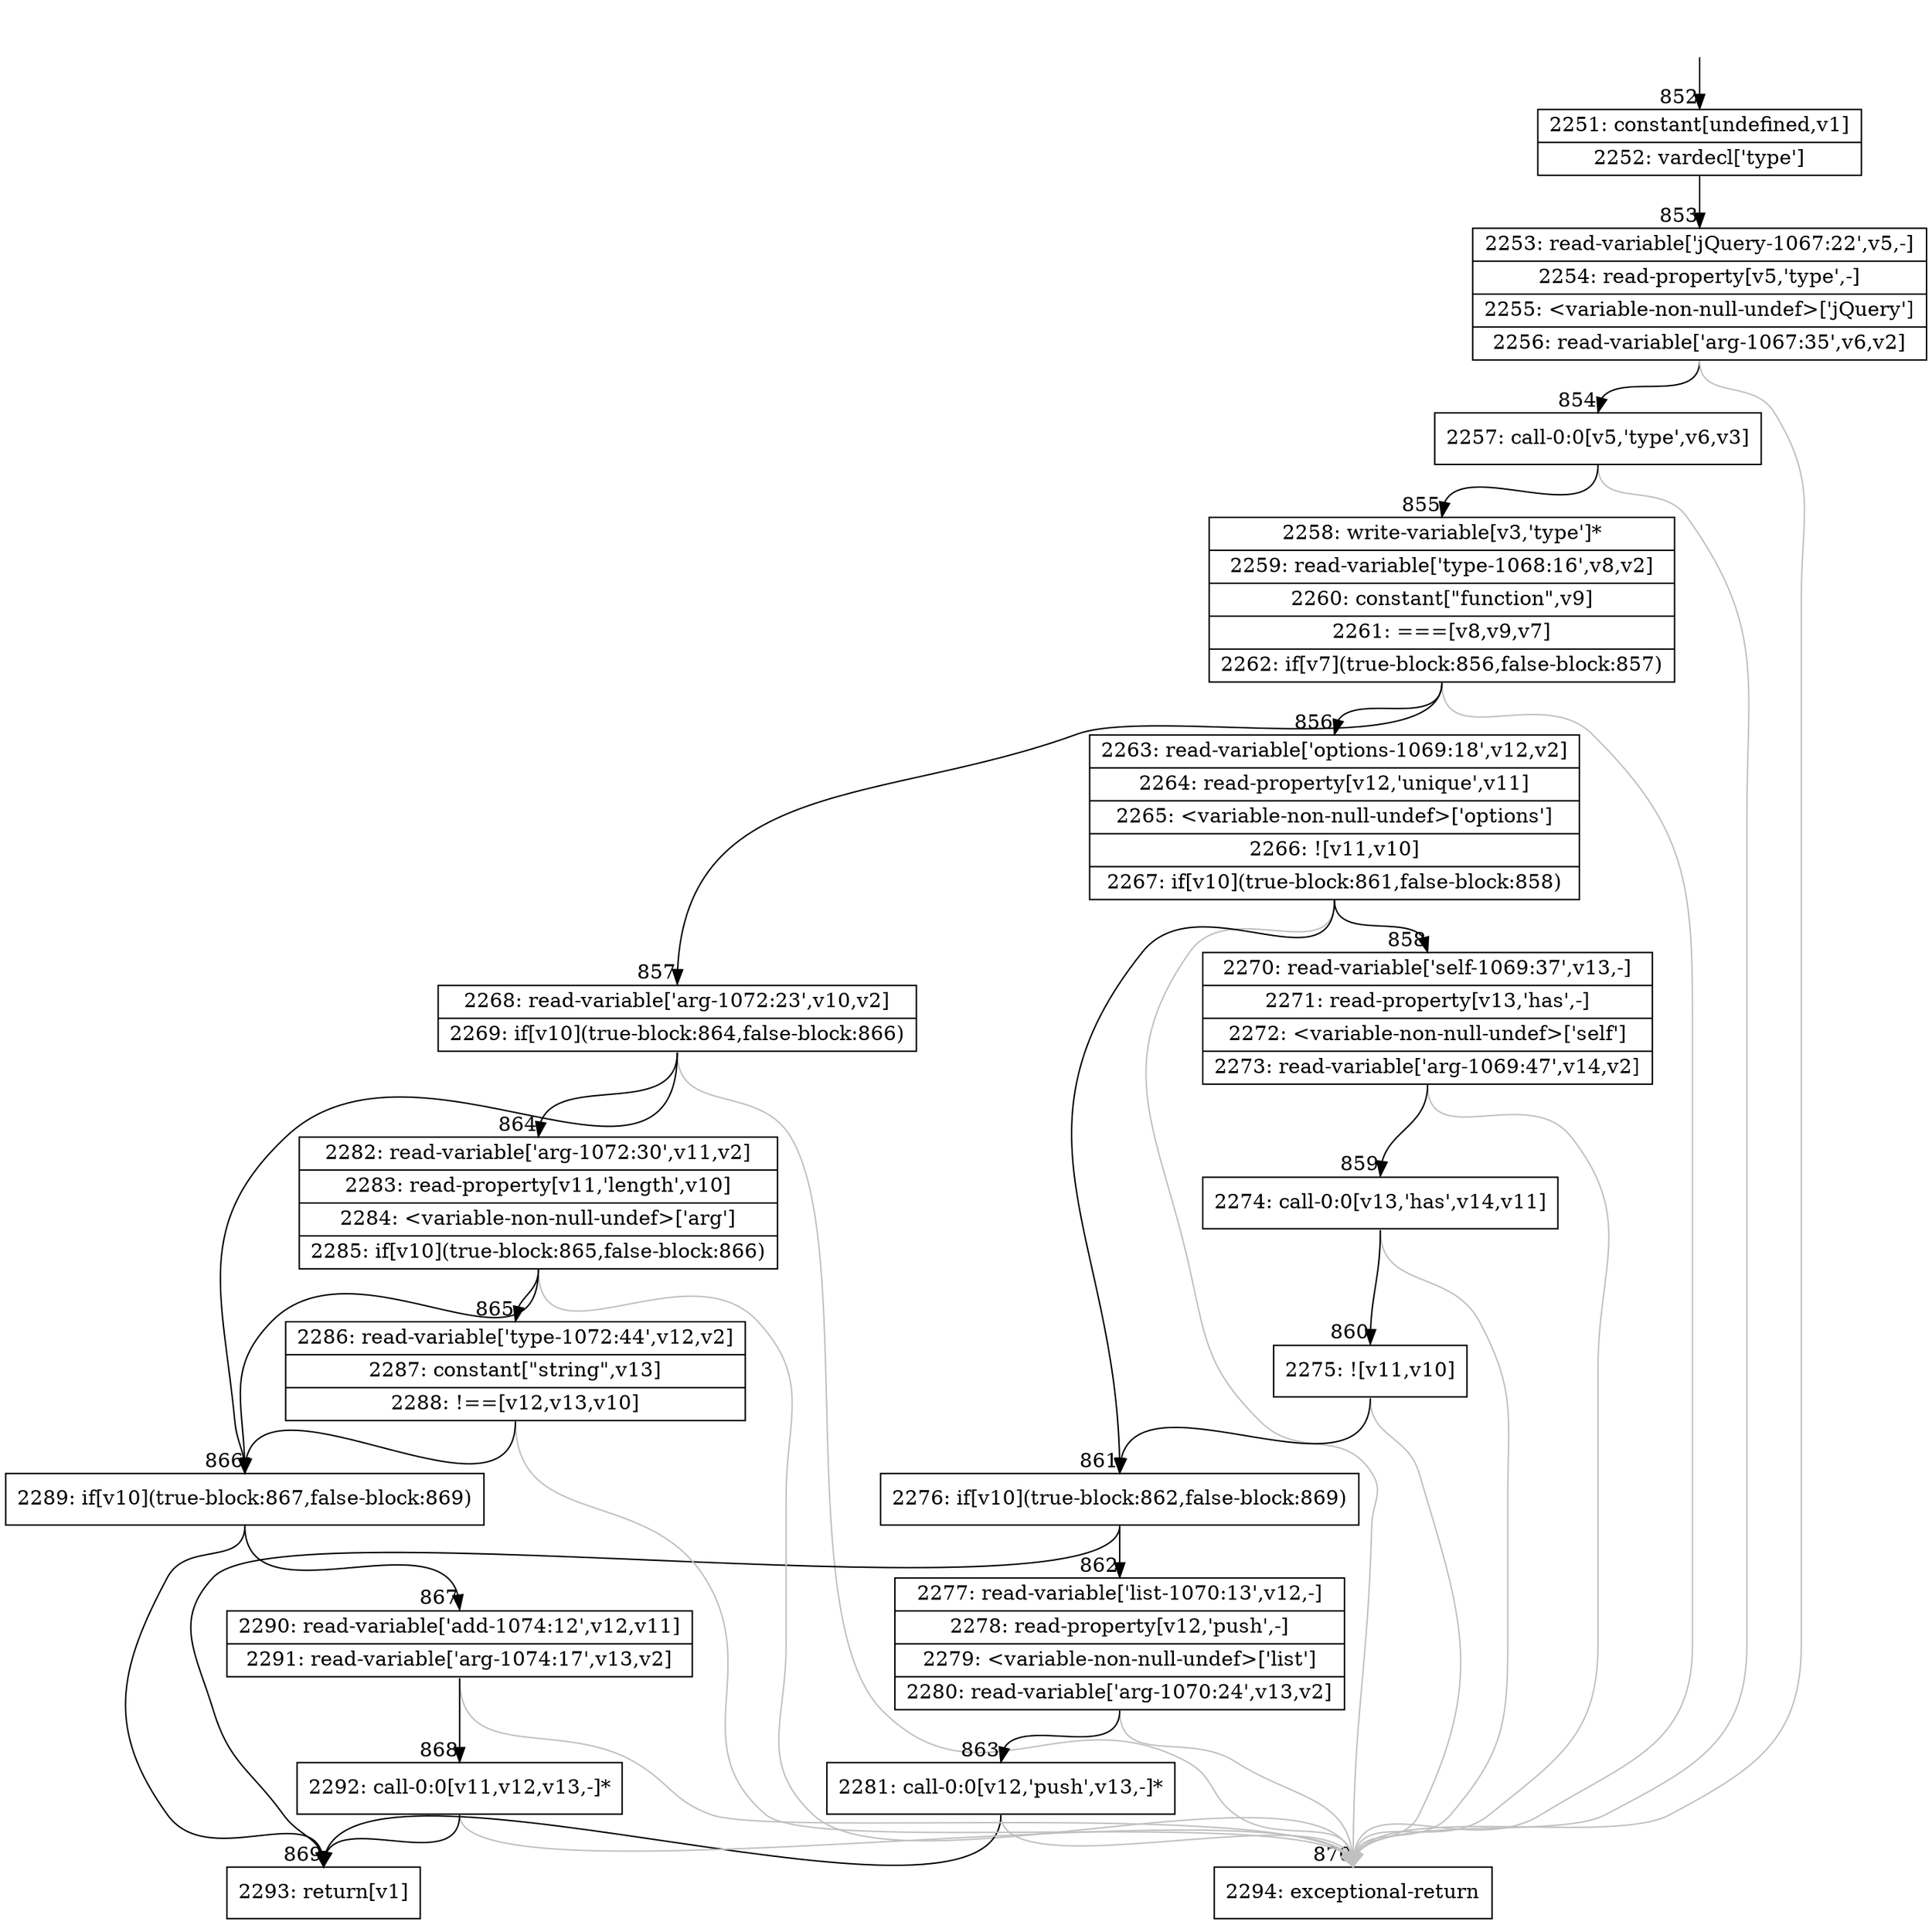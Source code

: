 digraph {
rankdir="TD"
BB_entry63[shape=none,label=""];
BB_entry63 -> BB852 [tailport=s, headport=n, headlabel="    852"]
BB852 [shape=record label="{2251: constant[undefined,v1]|2252: vardecl['type']}" ] 
BB852 -> BB853 [tailport=s, headport=n, headlabel="      853"]
BB853 [shape=record label="{2253: read-variable['jQuery-1067:22',v5,-]|2254: read-property[v5,'type',-]|2255: \<variable-non-null-undef\>['jQuery']|2256: read-variable['arg-1067:35',v6,v2]}" ] 
BB853 -> BB854 [tailport=s, headport=n, headlabel="      854"]
BB853 -> BB870 [tailport=s, headport=n, color=gray, headlabel="      870"]
BB854 [shape=record label="{2257: call-0:0[v5,'type',v6,v3]}" ] 
BB854 -> BB855 [tailport=s, headport=n, headlabel="      855"]
BB854 -> BB870 [tailport=s, headport=n, color=gray]
BB855 [shape=record label="{2258: write-variable[v3,'type']*|2259: read-variable['type-1068:16',v8,v2]|2260: constant[\"function\",v9]|2261: ===[v8,v9,v7]|2262: if[v7](true-block:856,false-block:857)}" ] 
BB855 -> BB856 [tailport=s, headport=n, headlabel="      856"]
BB855 -> BB857 [tailport=s, headport=n, headlabel="      857"]
BB855 -> BB870 [tailport=s, headport=n, color=gray]
BB856 [shape=record label="{2263: read-variable['options-1069:18',v12,v2]|2264: read-property[v12,'unique',v11]|2265: \<variable-non-null-undef\>['options']|2266: ![v11,v10]|2267: if[v10](true-block:861,false-block:858)}" ] 
BB856 -> BB861 [tailport=s, headport=n, headlabel="      861"]
BB856 -> BB858 [tailport=s, headport=n, headlabel="      858"]
BB856 -> BB870 [tailport=s, headport=n, color=gray]
BB857 [shape=record label="{2268: read-variable['arg-1072:23',v10,v2]|2269: if[v10](true-block:864,false-block:866)}" ] 
BB857 -> BB866 [tailport=s, headport=n, headlabel="      866"]
BB857 -> BB864 [tailport=s, headport=n, headlabel="      864"]
BB857 -> BB870 [tailport=s, headport=n, color=gray]
BB858 [shape=record label="{2270: read-variable['self-1069:37',v13,-]|2271: read-property[v13,'has',-]|2272: \<variable-non-null-undef\>['self']|2273: read-variable['arg-1069:47',v14,v2]}" ] 
BB858 -> BB859 [tailport=s, headport=n, headlabel="      859"]
BB858 -> BB870 [tailport=s, headport=n, color=gray]
BB859 [shape=record label="{2274: call-0:0[v13,'has',v14,v11]}" ] 
BB859 -> BB860 [tailport=s, headport=n, headlabel="      860"]
BB859 -> BB870 [tailport=s, headport=n, color=gray]
BB860 [shape=record label="{2275: ![v11,v10]}" ] 
BB860 -> BB861 [tailport=s, headport=n]
BB860 -> BB870 [tailport=s, headport=n, color=gray]
BB861 [shape=record label="{2276: if[v10](true-block:862,false-block:869)}" ] 
BB861 -> BB862 [tailport=s, headport=n, headlabel="      862"]
BB861 -> BB869 [tailport=s, headport=n, headlabel="      869"]
BB862 [shape=record label="{2277: read-variable['list-1070:13',v12,-]|2278: read-property[v12,'push',-]|2279: \<variable-non-null-undef\>['list']|2280: read-variable['arg-1070:24',v13,v2]}" ] 
BB862 -> BB863 [tailport=s, headport=n, headlabel="      863"]
BB862 -> BB870 [tailport=s, headport=n, color=gray]
BB863 [shape=record label="{2281: call-0:0[v12,'push',v13,-]*}" ] 
BB863 -> BB869 [tailport=s, headport=n]
BB863 -> BB870 [tailport=s, headport=n, color=gray]
BB864 [shape=record label="{2282: read-variable['arg-1072:30',v11,v2]|2283: read-property[v11,'length',v10]|2284: \<variable-non-null-undef\>['arg']|2285: if[v10](true-block:865,false-block:866)}" ] 
BB864 -> BB866 [tailport=s, headport=n]
BB864 -> BB865 [tailport=s, headport=n, headlabel="      865"]
BB864 -> BB870 [tailport=s, headport=n, color=gray]
BB865 [shape=record label="{2286: read-variable['type-1072:44',v12,v2]|2287: constant[\"string\",v13]|2288: !==[v12,v13,v10]}" ] 
BB865 -> BB866 [tailport=s, headport=n]
BB865 -> BB870 [tailport=s, headport=n, color=gray]
BB866 [shape=record label="{2289: if[v10](true-block:867,false-block:869)}" ] 
BB866 -> BB867 [tailport=s, headport=n, headlabel="      867"]
BB866 -> BB869 [tailport=s, headport=n]
BB867 [shape=record label="{2290: read-variable['add-1074:12',v12,v11]|2291: read-variable['arg-1074:17',v13,v2]}" ] 
BB867 -> BB868 [tailport=s, headport=n, headlabel="      868"]
BB867 -> BB870 [tailport=s, headport=n, color=gray]
BB868 [shape=record label="{2292: call-0:0[v11,v12,v13,-]*}" ] 
BB868 -> BB869 [tailport=s, headport=n]
BB868 -> BB870 [tailport=s, headport=n, color=gray]
BB869 [shape=record label="{2293: return[v1]}" ] 
BB870 [shape=record label="{2294: exceptional-return}" ] 
}
